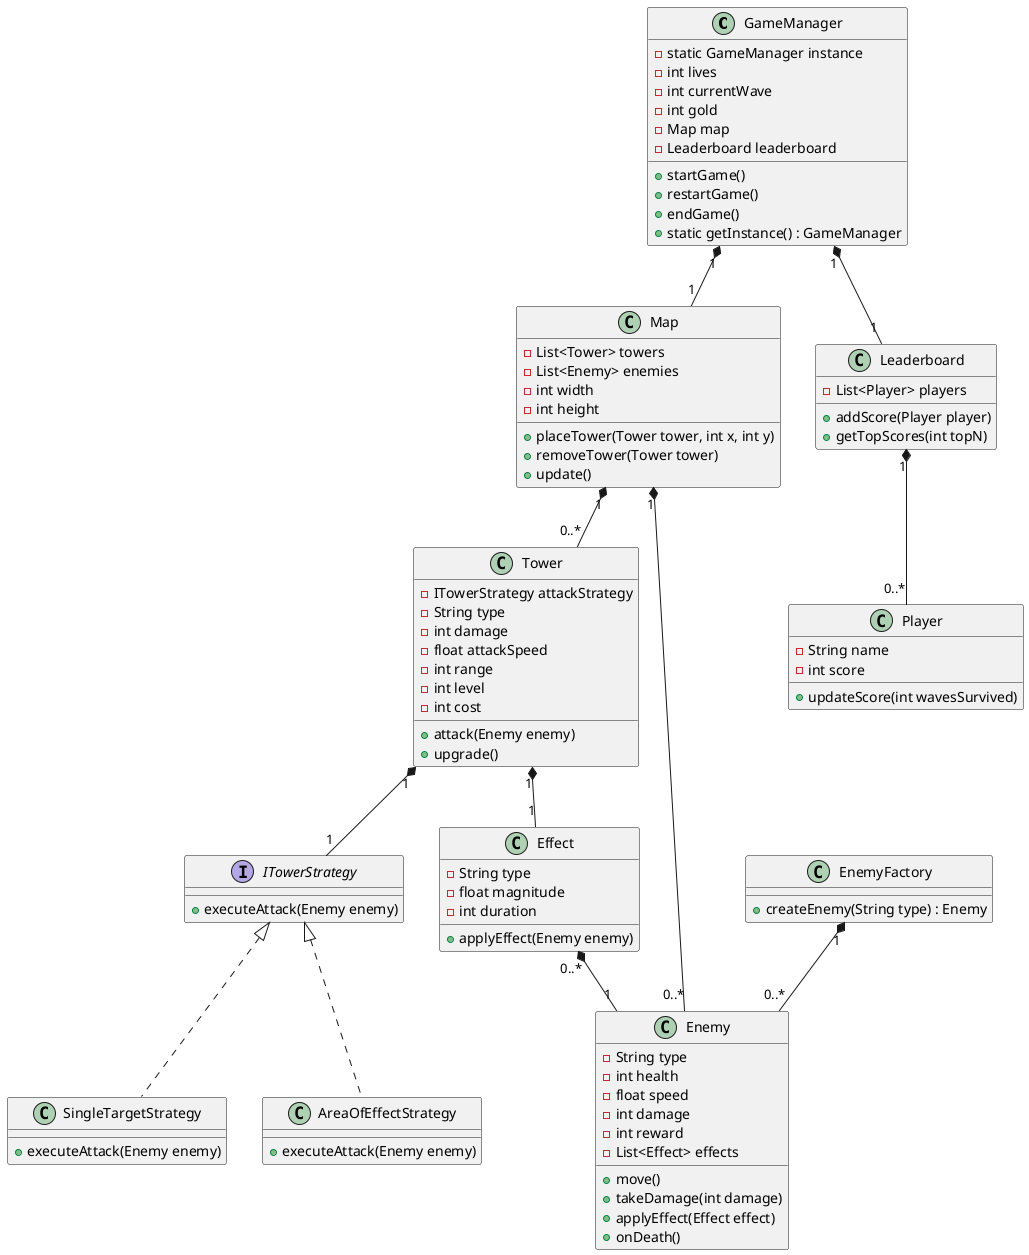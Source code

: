 @startuml
class GameManager {
    - static GameManager instance
    - int lives
    - int currentWave
    - int gold
    - Map map
    - Leaderboard leaderboard
    + startGame()
    + restartGame()
    + endGame()
    + static getInstance() : GameManager
}

class Map {
    - List<Tower> towers
    - List<Enemy> enemies
    - int width
    - int height
    + placeTower(Tower tower, int x, int y)
    + removeTower(Tower tower)
    + update()
}

class Tower {
    - ITowerStrategy attackStrategy
    - String type
    - int damage
    - float attackSpeed
    - int range
    - int level
    - int cost
    + attack(Enemy enemy)
    + upgrade()
}

interface ITowerStrategy {
    + executeAttack(Enemy enemy)
}

class SingleTargetStrategy implements ITowerStrategy {
    + executeAttack(Enemy enemy)
}

class AreaOfEffectStrategy implements ITowerStrategy {
    + executeAttack(Enemy enemy)
}

class Effect {
    - String type
    - float magnitude
    - int duration
    + applyEffect(Enemy enemy)
}

class Enemy {
    - String type
    - int health
    - float speed
    - int damage
    - int reward
    - List<Effect> effects
    + move()
    + takeDamage(int damage)
    + applyEffect(Effect effect)
    + onDeath()
}

class EnemyFactory {
    + createEnemy(String type) : Enemy
}

class Player {
    - String name
    - int score
    + updateScore(int wavesSurvived)
}

class Leaderboard {
    - List<Player> players
    + addScore(Player player)
    + getTopScores(int topN)
}

GameManager "1" *-- "1" Map
GameManager "1" *-- "1" Leaderboard
Map "1" *-- "0..*" Tower
Map "1" *-- "0..*" Enemy
Tower "1" *-- "1" ITowerStrategy
Tower "1" *-- "1" Effect
Effect "0..*" *-- "1" Enemy
EnemyFactory "1" *-- "0..*" Enemy
Leaderboard "1" *-- "0..*" Player
@enduml